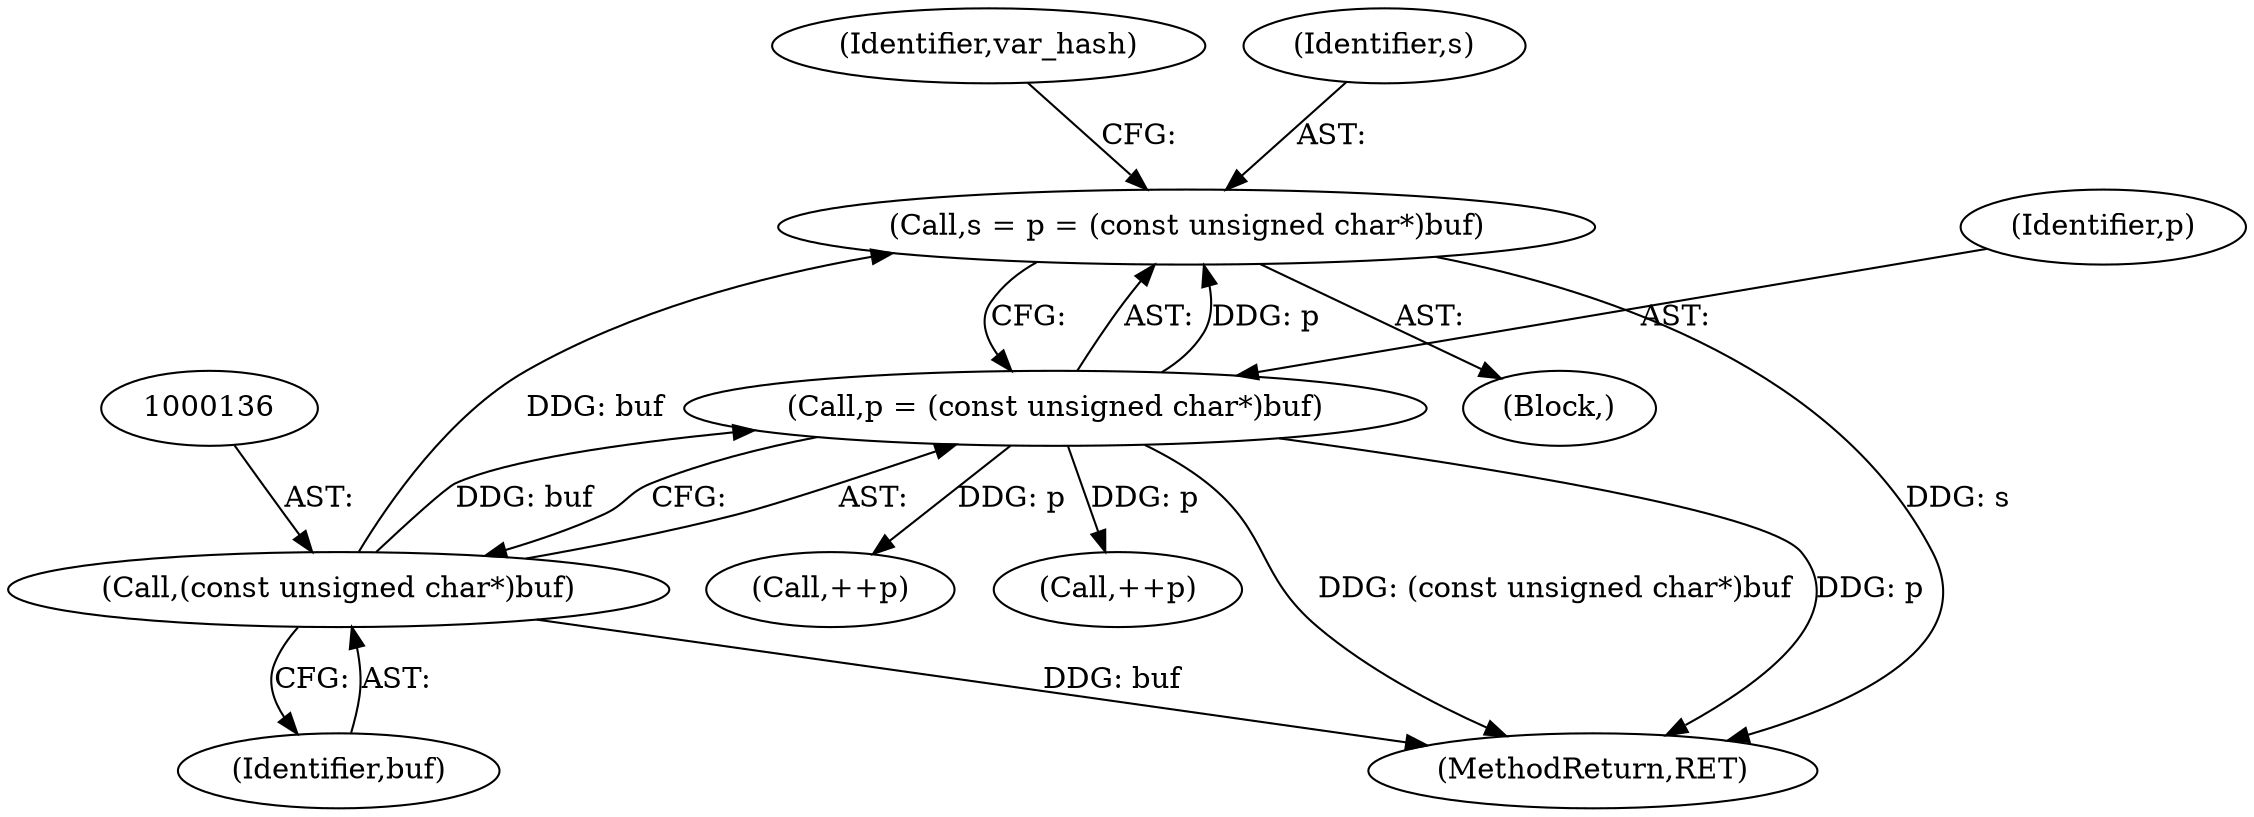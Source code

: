 digraph "0_php_88223c5245e9b470e1e6362bfd96829562ffe6ab@pointer" {
"1000131" [label="(Call,s = p = (const unsigned char*)buf)"];
"1000133" [label="(Call,p = (const unsigned char*)buf)"];
"1000135" [label="(Call,(const unsigned char*)buf)"];
"1000135" [label="(Call,(const unsigned char*)buf)"];
"1000134" [label="(Identifier,p)"];
"1000131" [label="(Call,s = p = (const unsigned char*)buf)"];
"1000153" [label="(Call,++p)"];
"1000148" [label="(Call,++p)"];
"1000133" [label="(Call,p = (const unsigned char*)buf)"];
"1000139" [label="(Identifier,var_hash)"];
"1000111" [label="(Block,)"];
"1000137" [label="(Identifier,buf)"];
"1000301" [label="(MethodReturn,RET)"];
"1000132" [label="(Identifier,s)"];
"1000131" -> "1000111"  [label="AST: "];
"1000131" -> "1000133"  [label="CFG: "];
"1000132" -> "1000131"  [label="AST: "];
"1000133" -> "1000131"  [label="AST: "];
"1000139" -> "1000131"  [label="CFG: "];
"1000131" -> "1000301"  [label="DDG: s"];
"1000133" -> "1000131"  [label="DDG: p"];
"1000135" -> "1000131"  [label="DDG: buf"];
"1000133" -> "1000135"  [label="CFG: "];
"1000134" -> "1000133"  [label="AST: "];
"1000135" -> "1000133"  [label="AST: "];
"1000133" -> "1000301"  [label="DDG: p"];
"1000133" -> "1000301"  [label="DDG: (const unsigned char*)buf"];
"1000135" -> "1000133"  [label="DDG: buf"];
"1000133" -> "1000148"  [label="DDG: p"];
"1000133" -> "1000153"  [label="DDG: p"];
"1000135" -> "1000137"  [label="CFG: "];
"1000136" -> "1000135"  [label="AST: "];
"1000137" -> "1000135"  [label="AST: "];
"1000135" -> "1000301"  [label="DDG: buf"];
}
